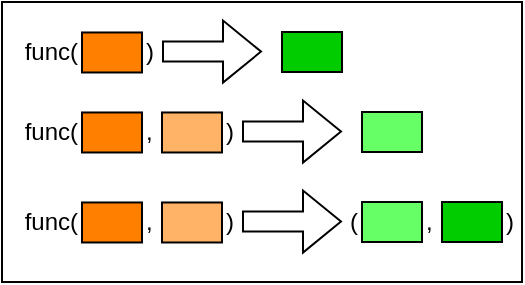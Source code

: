 <mxfile version="22.1.2" type="device">
  <diagram name="Page-1" id="yDm_fk6TP922wjxOswY0">
    <mxGraphModel dx="406" dy="238" grid="1" gridSize="10" guides="1" tooltips="1" connect="1" arrows="1" fold="1" page="1" pageScale="1" pageWidth="850" pageHeight="1100" math="0" shadow="0">
      <root>
        <mxCell id="0" />
        <mxCell id="1" parent="0" />
        <mxCell id="ql5bJYzX-HCdSsMvNmTN-38" value="" style="rounded=0;whiteSpace=wrap;html=1;" parent="1" vertex="1">
          <mxGeometry x="140" y="230" width="260" height="140" as="geometry" />
        </mxCell>
        <mxCell id="ql5bJYzX-HCdSsMvNmTN-1" value="func(" style="text;html=1;strokeColor=none;fillColor=none;align=right;verticalAlign=middle;whiteSpace=wrap;rounded=0;" parent="1" vertex="1">
          <mxGeometry x="150" y="240" width="30" height="30" as="geometry" />
        </mxCell>
        <mxCell id="ql5bJYzX-HCdSsMvNmTN-4" value="" style="rounded=0;whiteSpace=wrap;html=1;fillColor=#FF8000;" parent="1" vertex="1">
          <mxGeometry x="180" y="245.24" width="30" height="20" as="geometry" />
        </mxCell>
        <mxCell id="ql5bJYzX-HCdSsMvNmTN-11" value=")" style="text;html=1;strokeColor=none;fillColor=none;align=left;verticalAlign=middle;whiteSpace=wrap;rounded=0;" parent="1" vertex="1">
          <mxGeometry x="210" y="240" width="10" height="30" as="geometry" />
        </mxCell>
        <mxCell id="ql5bJYzX-HCdSsMvNmTN-17" value="" style="shape=flexArrow;endArrow=classic;html=1;rounded=0;exitX=0;exitY=0.5;exitDx=0;exitDy=0;" parent="1" edge="1">
          <mxGeometry width="50" height="50" relative="1" as="geometry">
            <mxPoint x="220" y="254.8" as="sourcePoint" />
            <mxPoint x="270" y="254.8" as="targetPoint" />
          </mxGeometry>
        </mxCell>
        <mxCell id="na5M3DxnnnXHPQN4cRmD-3" value="" style="rounded=0;whiteSpace=wrap;html=1;fillColor=#00CC00;" vertex="1" parent="1">
          <mxGeometry x="280" y="245" width="30" height="20" as="geometry" />
        </mxCell>
        <mxCell id="na5M3DxnnnXHPQN4cRmD-11" value="func(" style="text;html=1;strokeColor=none;fillColor=none;align=right;verticalAlign=middle;whiteSpace=wrap;rounded=0;" vertex="1" parent="1">
          <mxGeometry x="150" y="280" width="30" height="30" as="geometry" />
        </mxCell>
        <mxCell id="na5M3DxnnnXHPQN4cRmD-12" value="" style="rounded=0;whiteSpace=wrap;html=1;fillColor=#FF8000;" vertex="1" parent="1">
          <mxGeometry x="180" y="285.24" width="30" height="20" as="geometry" />
        </mxCell>
        <mxCell id="na5M3DxnnnXHPQN4cRmD-13" value=")" style="text;html=1;strokeColor=none;fillColor=none;align=left;verticalAlign=middle;whiteSpace=wrap;rounded=0;" vertex="1" parent="1">
          <mxGeometry x="250" y="280" width="10" height="30" as="geometry" />
        </mxCell>
        <mxCell id="na5M3DxnnnXHPQN4cRmD-14" value="" style="shape=flexArrow;endArrow=classic;html=1;rounded=0;exitX=0;exitY=0.5;exitDx=0;exitDy=0;" edge="1" parent="1">
          <mxGeometry width="50" height="50" relative="1" as="geometry">
            <mxPoint x="260" y="294.8" as="sourcePoint" />
            <mxPoint x="310" y="294.8" as="targetPoint" />
          </mxGeometry>
        </mxCell>
        <mxCell id="na5M3DxnnnXHPQN4cRmD-15" value="" style="rounded=0;whiteSpace=wrap;html=1;fillColor=#66FF66;" vertex="1" parent="1">
          <mxGeometry x="320" y="285" width="30" height="20" as="geometry" />
        </mxCell>
        <mxCell id="na5M3DxnnnXHPQN4cRmD-16" value="" style="rounded=0;whiteSpace=wrap;html=1;fillColor=#FFB366;" vertex="1" parent="1">
          <mxGeometry x="220" y="285.24" width="30" height="20" as="geometry" />
        </mxCell>
        <mxCell id="na5M3DxnnnXHPQN4cRmD-17" value="," style="text;html=1;strokeColor=none;fillColor=none;align=left;verticalAlign=middle;whiteSpace=wrap;rounded=0;" vertex="1" parent="1">
          <mxGeometry x="210" y="280" width="10" height="30" as="geometry" />
        </mxCell>
        <mxCell id="na5M3DxnnnXHPQN4cRmD-18" value="func(" style="text;html=1;strokeColor=none;fillColor=none;align=right;verticalAlign=middle;whiteSpace=wrap;rounded=0;" vertex="1" parent="1">
          <mxGeometry x="150" y="325" width="30" height="30" as="geometry" />
        </mxCell>
        <mxCell id="na5M3DxnnnXHPQN4cRmD-19" value="" style="rounded=0;whiteSpace=wrap;html=1;fillColor=#FF8000;" vertex="1" parent="1">
          <mxGeometry x="180" y="330.24" width="30" height="20" as="geometry" />
        </mxCell>
        <mxCell id="na5M3DxnnnXHPQN4cRmD-20" value=")" style="text;html=1;strokeColor=none;fillColor=none;align=left;verticalAlign=middle;whiteSpace=wrap;rounded=0;" vertex="1" parent="1">
          <mxGeometry x="250" y="325" width="10" height="30" as="geometry" />
        </mxCell>
        <mxCell id="na5M3DxnnnXHPQN4cRmD-21" value="" style="shape=flexArrow;endArrow=classic;html=1;rounded=0;exitX=0;exitY=0.5;exitDx=0;exitDy=0;" edge="1" parent="1">
          <mxGeometry width="50" height="50" relative="1" as="geometry">
            <mxPoint x="260" y="339.8" as="sourcePoint" />
            <mxPoint x="310" y="339.8" as="targetPoint" />
          </mxGeometry>
        </mxCell>
        <mxCell id="na5M3DxnnnXHPQN4cRmD-22" value="" style="rounded=0;whiteSpace=wrap;html=1;fillColor=#66FF66;" vertex="1" parent="1">
          <mxGeometry x="320" y="330" width="30" height="20" as="geometry" />
        </mxCell>
        <mxCell id="na5M3DxnnnXHPQN4cRmD-23" value="" style="rounded=0;whiteSpace=wrap;html=1;fillColor=#FFB366;" vertex="1" parent="1">
          <mxGeometry x="220" y="330.24" width="30" height="20" as="geometry" />
        </mxCell>
        <mxCell id="na5M3DxnnnXHPQN4cRmD-24" value="," style="text;html=1;strokeColor=none;fillColor=none;align=left;verticalAlign=middle;whiteSpace=wrap;rounded=0;" vertex="1" parent="1">
          <mxGeometry x="210" y="325" width="10" height="30" as="geometry" />
        </mxCell>
        <mxCell id="na5M3DxnnnXHPQN4cRmD-25" value="(" style="text;html=1;strokeColor=none;fillColor=none;align=right;verticalAlign=middle;whiteSpace=wrap;rounded=0;" vertex="1" parent="1">
          <mxGeometry x="310" y="325" width="10" height="30" as="geometry" />
        </mxCell>
        <mxCell id="na5M3DxnnnXHPQN4cRmD-27" value="" style="rounded=0;whiteSpace=wrap;html=1;fillColor=#00CC00;" vertex="1" parent="1">
          <mxGeometry x="360" y="330" width="30" height="20" as="geometry" />
        </mxCell>
        <mxCell id="na5M3DxnnnXHPQN4cRmD-28" value="," style="text;html=1;strokeColor=none;fillColor=none;align=left;verticalAlign=middle;whiteSpace=wrap;rounded=0;" vertex="1" parent="1">
          <mxGeometry x="350" y="325" width="10" height="30" as="geometry" />
        </mxCell>
        <mxCell id="na5M3DxnnnXHPQN4cRmD-29" value=")" style="text;html=1;strokeColor=none;fillColor=none;align=left;verticalAlign=middle;whiteSpace=wrap;rounded=0;" vertex="1" parent="1">
          <mxGeometry x="390" y="325" width="10" height="30" as="geometry" />
        </mxCell>
      </root>
    </mxGraphModel>
  </diagram>
</mxfile>
